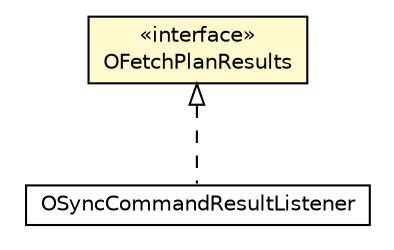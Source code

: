 #!/usr/local/bin/dot
#
# Class diagram 
# Generated by UMLGraph version R5_6-24-gf6e263 (http://www.umlgraph.org/)
#

digraph G {
	edge [fontname="Helvetica",fontsize=10,labelfontname="Helvetica",labelfontsize=10];
	node [fontname="Helvetica",fontsize=10,shape=plaintext];
	nodesep=0.25;
	ranksep=0.5;
	// com.orientechnologies.orient.client.remote.OFetchPlanResults
	c3324949 [label=<<table title="com.orientechnologies.orient.client.remote.OFetchPlanResults" border="0" cellborder="1" cellspacing="0" cellpadding="2" port="p" bgcolor="lemonChiffon" href="./OFetchPlanResults.html">
		<tr><td><table border="0" cellspacing="0" cellpadding="1">
<tr><td align="center" balign="center"> &#171;interface&#187; </td></tr>
<tr><td align="center" balign="center"> OFetchPlanResults </td></tr>
		</table></td></tr>
		</table>>, URL="./OFetchPlanResults.html", fontname="Helvetica", fontcolor="black", fontsize=10.0];
	// com.orientechnologies.orient.server.network.protocol.binary.OSyncCommandResultListener
	c3325424 [label=<<table title="com.orientechnologies.orient.server.network.protocol.binary.OSyncCommandResultListener" border="0" cellborder="1" cellspacing="0" cellpadding="2" port="p" href="../../server/network/protocol/binary/OSyncCommandResultListener.html">
		<tr><td><table border="0" cellspacing="0" cellpadding="1">
<tr><td align="center" balign="center"> OSyncCommandResultListener </td></tr>
		</table></td></tr>
		</table>>, URL="../../server/network/protocol/binary/OSyncCommandResultListener.html", fontname="Helvetica", fontcolor="black", fontsize=10.0];
	//com.orientechnologies.orient.server.network.protocol.binary.OSyncCommandResultListener implements com.orientechnologies.orient.client.remote.OFetchPlanResults
	c3324949:p -> c3325424:p [dir=back,arrowtail=empty,style=dashed];
}

